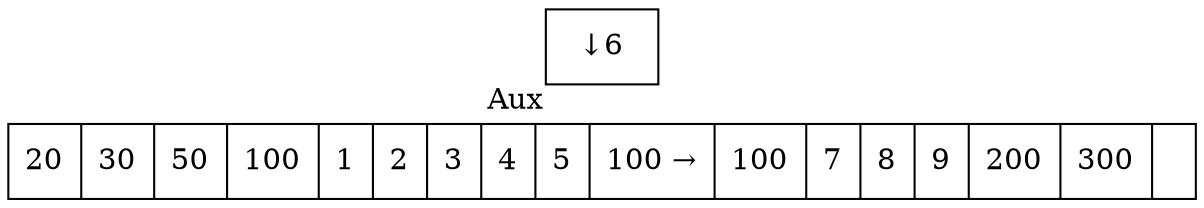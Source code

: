 digraph G{ node [shape = record ];
 rankdir=LR;X[label="{ 20|30|50|100|1|2|3|4|5|100 → |100|7|8|9|200|300|}"]
2[label=" { ↓ 6}"xlabel="Aux"]
}
